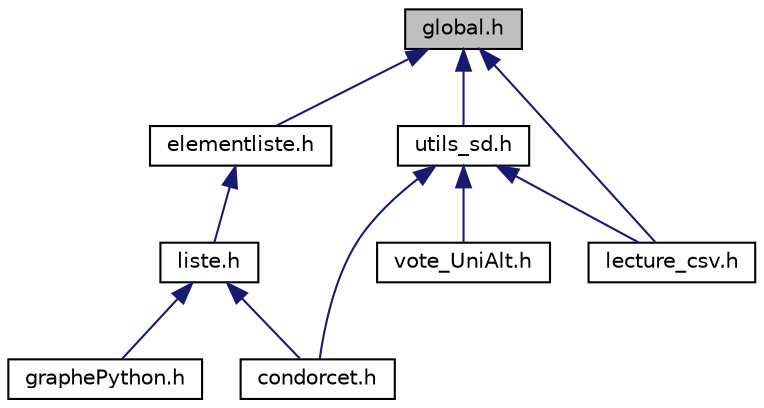 digraph "global.h"
{
  edge [fontname="Helvetica",fontsize="10",labelfontname="Helvetica",labelfontsize="10"];
  node [fontname="Helvetica",fontsize="10",shape=record];
  Node5 [label="global.h",height=0.2,width=0.4,color="black", fillcolor="grey75", style="filled", fontcolor="black"];
  Node5 -> Node6 [dir="back",color="midnightblue",fontsize="10",style="solid",fontname="Helvetica"];
  Node6 [label="elementliste.h",height=0.2,width=0.4,color="black", fillcolor="white", style="filled",URL="$elementliste_8h_source.html"];
  Node6 -> Node7 [dir="back",color="midnightblue",fontsize="10",style="solid",fontname="Helvetica"];
  Node7 [label="liste.h",height=0.2,width=0.4,color="black", fillcolor="white", style="filled",URL="$liste_8h_source.html"];
  Node7 -> Node8 [dir="back",color="midnightblue",fontsize="10",style="solid",fontname="Helvetica"];
  Node8 [label="condorcet.h",height=0.2,width=0.4,color="black", fillcolor="white", style="filled",URL="$condorcet_8h.html",tooltip="permet de trouver un vecteur de condorcet selon les méthodes schulzle, minmax et classement par paire..."];
  Node7 -> Node9 [dir="back",color="midnightblue",fontsize="10",style="solid",fontname="Helvetica"];
  Node9 [label="graphePython.h",height=0.2,width=0.4,color="black", fillcolor="white", style="filled",URL="$graphePython_8h.html",tooltip="génère un fichier python permettant d&#39;afficher un graphes orienté d&#39;une liste d&#39;arcs. "];
  Node5 -> Node10 [dir="back",color="midnightblue",fontsize="10",style="solid",fontname="Helvetica"];
  Node10 [label="utils_sd.h",height=0.2,width=0.4,color="black", fillcolor="white", style="filled",URL="$utils__sd_8h.html",tooltip="tout un ensemble de fonction utilitaire pour la manipulation des structure de données ..."];
  Node10 -> Node8 [dir="back",color="midnightblue",fontsize="10",style="solid",fontname="Helvetica"];
  Node10 -> Node11 [dir="back",color="midnightblue",fontsize="10",style="solid",fontname="Helvetica"];
  Node11 [label="lecture_csv.h",height=0.2,width=0.4,color="black", fillcolor="white", style="filled",URL="$lecture__csv_8h_source.html"];
  Node10 -> Node12 [dir="back",color="midnightblue",fontsize="10",style="solid",fontname="Helvetica"];
  Node12 [label="vote_UniAlt.h",height=0.2,width=0.4,color="black", fillcolor="white", style="filled",URL="$vote__UniAlt_8h.html",tooltip="implémentation du vote alternatif et uninominal 1 et 2; "];
  Node5 -> Node11 [dir="back",color="midnightblue",fontsize="10",style="solid",fontname="Helvetica"];
}
